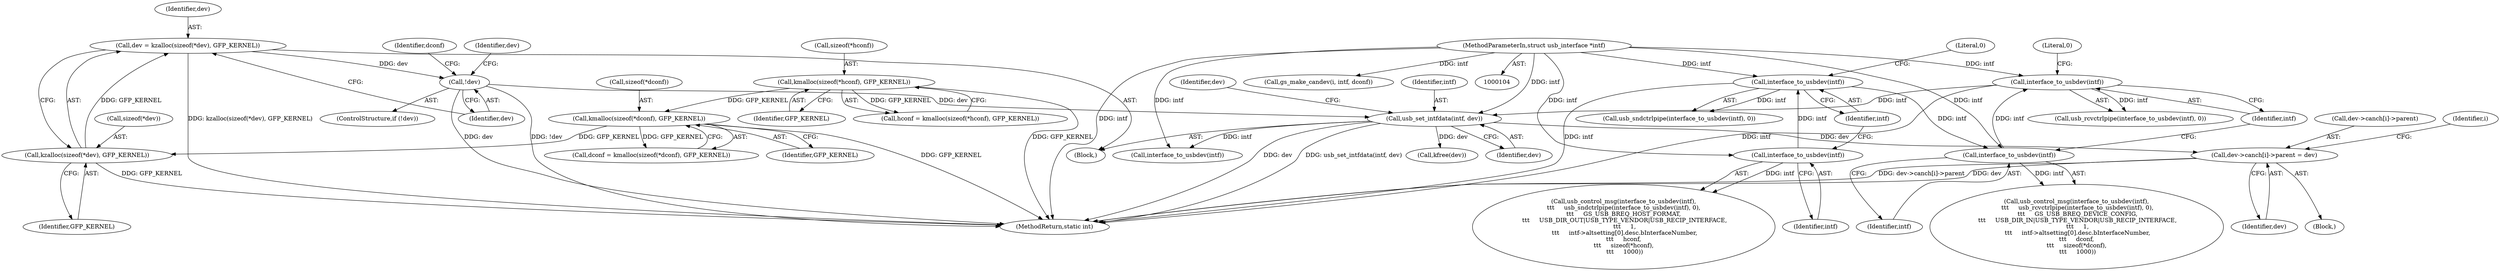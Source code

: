 digraph "0_linux_c919a3069c775c1c876bec55e00b2305d5125caa@array" {
"1000373" [label="(Call,dev->canch[i]->parent = dev)"];
"1000299" [label="(Call,usb_set_intfdata(intf, dev))"];
"1000201" [label="(Call,interface_to_usbdev(intf))"];
"1000198" [label="(Call,interface_to_usbdev(intf))"];
"1000142" [label="(Call,interface_to_usbdev(intf))"];
"1000139" [label="(Call,interface_to_usbdev(intf))"];
"1000105" [label="(MethodParameterIn,struct usb_interface *intf)"];
"1000280" [label="(Call,!dev)"];
"1000272" [label="(Call,dev = kzalloc(sizeof(*dev), GFP_KERNEL))"];
"1000274" [label="(Call,kzalloc(sizeof(*dev), GFP_KERNEL))"];
"1000184" [label="(Call,kmalloc(sizeof(*dconf), GFP_KERNEL))"];
"1000120" [label="(Call,kmalloc(sizeof(*hconf), GFP_KERNEL))"];
"1000369" [label="(Call,kfree(dev))"];
"1000201" [label="(Call,interface_to_usbdev(intf))"];
"1000184" [label="(Call,kmalloc(sizeof(*dconf), GFP_KERNEL))"];
"1000143" [label="(Identifier,intf)"];
"1000279" [label="(ControlStructure,if (!dev))"];
"1000274" [label="(Call,kzalloc(sizeof(*dev), GFP_KERNEL))"];
"1000304" [label="(Identifier,dev)"];
"1000317" [label="(Block,)"];
"1000107" [label="(Block,)"];
"1000273" [label="(Identifier,dev)"];
"1000374" [label="(Call,dev->canch[i]->parent)"];
"1000316" [label="(Identifier,i)"];
"1000272" [label="(Call,dev = kzalloc(sizeof(*dev), GFP_KERNEL))"];
"1000275" [label="(Call,sizeof(*dev))"];
"1000199" [label="(Identifier,intf)"];
"1000120" [label="(Call,kmalloc(sizeof(*hconf), GFP_KERNEL))"];
"1000306" [label="(Call,interface_to_usbdev(intf))"];
"1000144" [label="(Literal,0)"];
"1000188" [label="(Identifier,GFP_KERNEL)"];
"1000142" [label="(Call,interface_to_usbdev(intf))"];
"1000281" [label="(Identifier,dev)"];
"1000124" [label="(Identifier,GFP_KERNEL)"];
"1000200" [label="(Call,usb_rcvctrlpipe(interface_to_usbdev(intf), 0))"];
"1000198" [label="(Call,interface_to_usbdev(intf))"];
"1000301" [label="(Identifier,dev)"];
"1000185" [label="(Call,sizeof(*dconf))"];
"1000203" [label="(Literal,0)"];
"1000291" [label="(Identifier,dev)"];
"1000381" [label="(Identifier,dev)"];
"1000118" [label="(Call,hconf = kmalloc(sizeof(*hconf), GFP_KERNEL))"];
"1000140" [label="(Identifier,intf)"];
"1000141" [label="(Call,usb_sndctrlpipe(interface_to_usbdev(intf), 0))"];
"1000197" [label="(Call,usb_control_msg(interface_to_usbdev(intf),\n \t\t\t     usb_rcvctrlpipe(interface_to_usbdev(intf), 0),\n \t\t\t     GS_USB_BREQ_DEVICE_CONFIG,\n \t\t\t     USB_DIR_IN|USB_TYPE_VENDOR|USB_RECIP_INTERFACE,\n \t\t\t     1,\n \t\t\t     intf->altsetting[0].desc.bInterfaceNumber,\n\t\t\t     dconf,\n\t\t\t     sizeof(*dconf),\n \t\t\t     1000))"];
"1000373" [label="(Call,dev->canch[i]->parent = dev)"];
"1000202" [label="(Identifier,intf)"];
"1000139" [label="(Call,interface_to_usbdev(intf))"];
"1000182" [label="(Call,dconf = kmalloc(sizeof(*dconf), GFP_KERNEL))"];
"1000121" [label="(Call,sizeof(*hconf))"];
"1000280" [label="(Call,!dev)"];
"1000386" [label="(MethodReturn,static int)"];
"1000138" [label="(Call,usb_control_msg(interface_to_usbdev(intf),\n\t\t\t     usb_sndctrlpipe(interface_to_usbdev(intf), 0),\n\t\t\t     GS_USB_BREQ_HOST_FORMAT,\n \t\t\t     USB_DIR_OUT|USB_TYPE_VENDOR|USB_RECIP_INTERFACE,\n \t\t\t     1,\n \t\t\t     intf->altsetting[0].desc.bInterfaceNumber,\n\t\t\t     hconf,\n\t\t\t     sizeof(*hconf),\n \t\t\t     1000))"];
"1000299" [label="(Call,usb_set_intfdata(intf, dev))"];
"1000300" [label="(Identifier,intf)"];
"1000105" [label="(MethodParameterIn,struct usb_interface *intf)"];
"1000324" [label="(Call,gs_make_candev(i, intf, dconf))"];
"1000284" [label="(Identifier,dconf)"];
"1000278" [label="(Identifier,GFP_KERNEL)"];
"1000373" -> "1000317"  [label="AST: "];
"1000373" -> "1000381"  [label="CFG: "];
"1000374" -> "1000373"  [label="AST: "];
"1000381" -> "1000373"  [label="AST: "];
"1000316" -> "1000373"  [label="CFG: "];
"1000373" -> "1000386"  [label="DDG: dev->canch[i]->parent"];
"1000373" -> "1000386"  [label="DDG: dev"];
"1000299" -> "1000373"  [label="DDG: dev"];
"1000299" -> "1000107"  [label="AST: "];
"1000299" -> "1000301"  [label="CFG: "];
"1000300" -> "1000299"  [label="AST: "];
"1000301" -> "1000299"  [label="AST: "];
"1000304" -> "1000299"  [label="CFG: "];
"1000299" -> "1000386"  [label="DDG: dev"];
"1000299" -> "1000386"  [label="DDG: usb_set_intfdata(intf, dev)"];
"1000201" -> "1000299"  [label="DDG: intf"];
"1000105" -> "1000299"  [label="DDG: intf"];
"1000280" -> "1000299"  [label="DDG: dev"];
"1000299" -> "1000306"  [label="DDG: intf"];
"1000299" -> "1000369"  [label="DDG: dev"];
"1000201" -> "1000200"  [label="AST: "];
"1000201" -> "1000202"  [label="CFG: "];
"1000202" -> "1000201"  [label="AST: "];
"1000203" -> "1000201"  [label="CFG: "];
"1000201" -> "1000386"  [label="DDG: intf"];
"1000201" -> "1000200"  [label="DDG: intf"];
"1000198" -> "1000201"  [label="DDG: intf"];
"1000105" -> "1000201"  [label="DDG: intf"];
"1000198" -> "1000197"  [label="AST: "];
"1000198" -> "1000199"  [label="CFG: "];
"1000199" -> "1000198"  [label="AST: "];
"1000202" -> "1000198"  [label="CFG: "];
"1000198" -> "1000197"  [label="DDG: intf"];
"1000142" -> "1000198"  [label="DDG: intf"];
"1000105" -> "1000198"  [label="DDG: intf"];
"1000142" -> "1000141"  [label="AST: "];
"1000142" -> "1000143"  [label="CFG: "];
"1000143" -> "1000142"  [label="AST: "];
"1000144" -> "1000142"  [label="CFG: "];
"1000142" -> "1000386"  [label="DDG: intf"];
"1000142" -> "1000141"  [label="DDG: intf"];
"1000139" -> "1000142"  [label="DDG: intf"];
"1000105" -> "1000142"  [label="DDG: intf"];
"1000139" -> "1000138"  [label="AST: "];
"1000139" -> "1000140"  [label="CFG: "];
"1000140" -> "1000139"  [label="AST: "];
"1000143" -> "1000139"  [label="CFG: "];
"1000139" -> "1000138"  [label="DDG: intf"];
"1000105" -> "1000139"  [label="DDG: intf"];
"1000105" -> "1000104"  [label="AST: "];
"1000105" -> "1000386"  [label="DDG: intf"];
"1000105" -> "1000306"  [label="DDG: intf"];
"1000105" -> "1000324"  [label="DDG: intf"];
"1000280" -> "1000279"  [label="AST: "];
"1000280" -> "1000281"  [label="CFG: "];
"1000281" -> "1000280"  [label="AST: "];
"1000284" -> "1000280"  [label="CFG: "];
"1000291" -> "1000280"  [label="CFG: "];
"1000280" -> "1000386"  [label="DDG: !dev"];
"1000280" -> "1000386"  [label="DDG: dev"];
"1000272" -> "1000280"  [label="DDG: dev"];
"1000272" -> "1000107"  [label="AST: "];
"1000272" -> "1000274"  [label="CFG: "];
"1000273" -> "1000272"  [label="AST: "];
"1000274" -> "1000272"  [label="AST: "];
"1000281" -> "1000272"  [label="CFG: "];
"1000272" -> "1000386"  [label="DDG: kzalloc(sizeof(*dev), GFP_KERNEL)"];
"1000274" -> "1000272"  [label="DDG: GFP_KERNEL"];
"1000274" -> "1000278"  [label="CFG: "];
"1000275" -> "1000274"  [label="AST: "];
"1000278" -> "1000274"  [label="AST: "];
"1000274" -> "1000386"  [label="DDG: GFP_KERNEL"];
"1000184" -> "1000274"  [label="DDG: GFP_KERNEL"];
"1000184" -> "1000182"  [label="AST: "];
"1000184" -> "1000188"  [label="CFG: "];
"1000185" -> "1000184"  [label="AST: "];
"1000188" -> "1000184"  [label="AST: "];
"1000182" -> "1000184"  [label="CFG: "];
"1000184" -> "1000386"  [label="DDG: GFP_KERNEL"];
"1000184" -> "1000182"  [label="DDG: GFP_KERNEL"];
"1000120" -> "1000184"  [label="DDG: GFP_KERNEL"];
"1000120" -> "1000118"  [label="AST: "];
"1000120" -> "1000124"  [label="CFG: "];
"1000121" -> "1000120"  [label="AST: "];
"1000124" -> "1000120"  [label="AST: "];
"1000118" -> "1000120"  [label="CFG: "];
"1000120" -> "1000386"  [label="DDG: GFP_KERNEL"];
"1000120" -> "1000118"  [label="DDG: GFP_KERNEL"];
}
